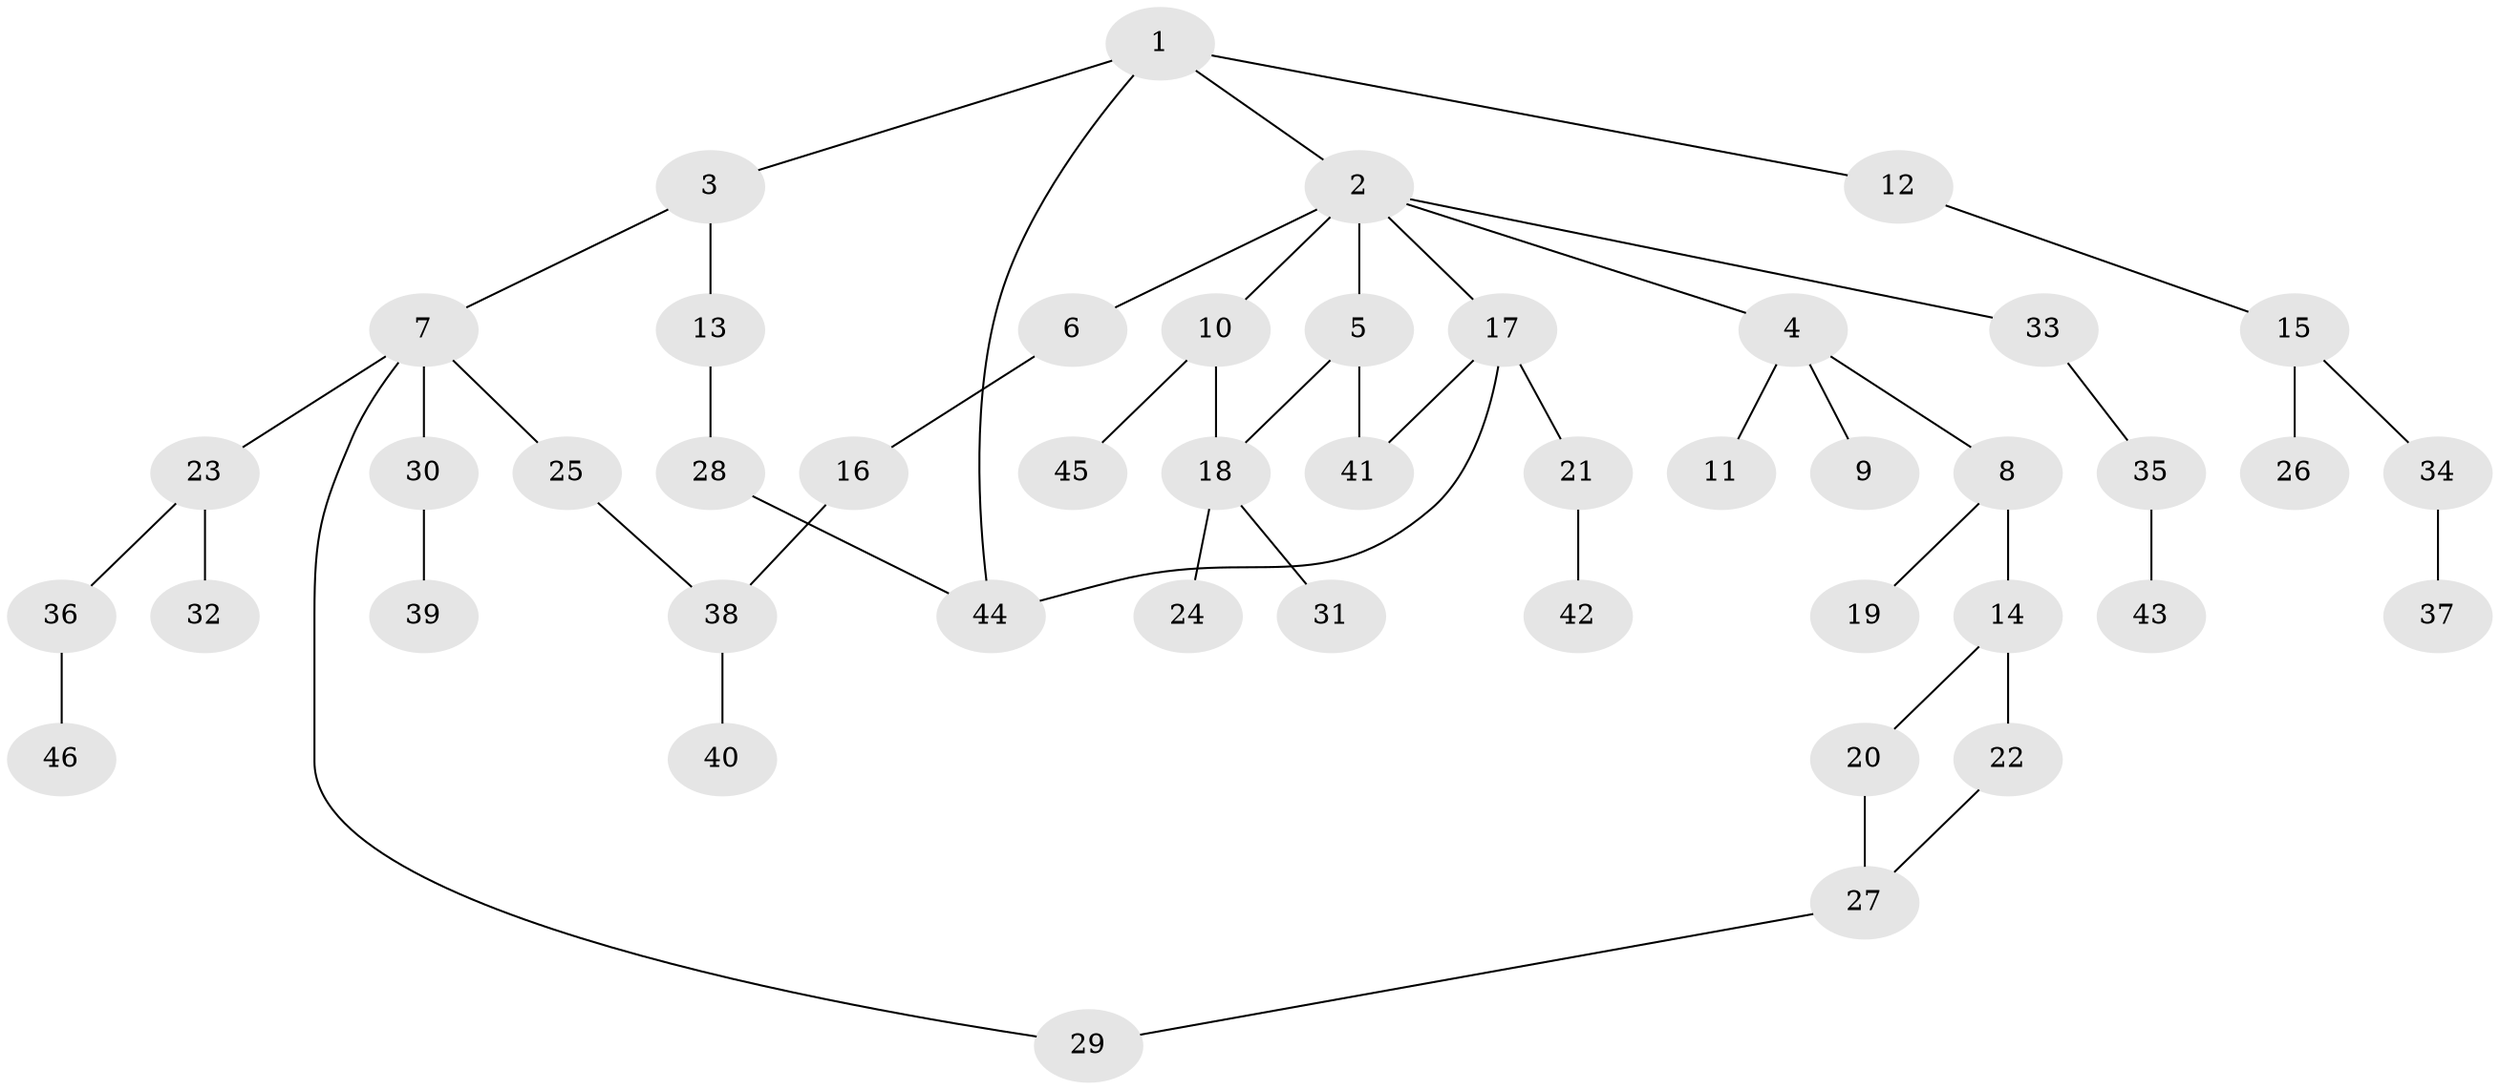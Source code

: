 // original degree distribution, {2: 0.32222222222222224, 3: 0.15555555555555556, 8: 0.011111111111111112, 4: 0.07777777777777778, 6: 0.03333333333333333, 1: 0.3888888888888889, 5: 0.011111111111111112}
// Generated by graph-tools (version 1.1) at 2025/34/03/09/25 02:34:01]
// undirected, 46 vertices, 52 edges
graph export_dot {
graph [start="1"]
  node [color=gray90,style=filled];
  1;
  2;
  3;
  4;
  5;
  6;
  7;
  8;
  9;
  10;
  11;
  12;
  13;
  14;
  15;
  16;
  17;
  18;
  19;
  20;
  21;
  22;
  23;
  24;
  25;
  26;
  27;
  28;
  29;
  30;
  31;
  32;
  33;
  34;
  35;
  36;
  37;
  38;
  39;
  40;
  41;
  42;
  43;
  44;
  45;
  46;
  1 -- 2 [weight=1.0];
  1 -- 3 [weight=1.0];
  1 -- 12 [weight=1.0];
  1 -- 44 [weight=1.0];
  2 -- 4 [weight=1.0];
  2 -- 5 [weight=1.0];
  2 -- 6 [weight=1.0];
  2 -- 10 [weight=1.0];
  2 -- 17 [weight=1.0];
  2 -- 33 [weight=1.0];
  3 -- 7 [weight=1.0];
  3 -- 13 [weight=1.0];
  4 -- 8 [weight=1.0];
  4 -- 9 [weight=1.0];
  4 -- 11 [weight=1.0];
  5 -- 18 [weight=2.0];
  5 -- 41 [weight=1.0];
  6 -- 16 [weight=1.0];
  7 -- 23 [weight=1.0];
  7 -- 25 [weight=1.0];
  7 -- 29 [weight=1.0];
  7 -- 30 [weight=1.0];
  8 -- 14 [weight=1.0];
  8 -- 19 [weight=1.0];
  10 -- 18 [weight=1.0];
  10 -- 45 [weight=1.0];
  12 -- 15 [weight=1.0];
  13 -- 28 [weight=1.0];
  14 -- 20 [weight=1.0];
  14 -- 22 [weight=1.0];
  15 -- 26 [weight=1.0];
  15 -- 34 [weight=1.0];
  16 -- 38 [weight=1.0];
  17 -- 21 [weight=2.0];
  17 -- 41 [weight=1.0];
  17 -- 44 [weight=2.0];
  18 -- 24 [weight=1.0];
  18 -- 31 [weight=1.0];
  20 -- 27 [weight=1.0];
  21 -- 42 [weight=2.0];
  22 -- 27 [weight=1.0];
  23 -- 32 [weight=1.0];
  23 -- 36 [weight=1.0];
  25 -- 38 [weight=1.0];
  27 -- 29 [weight=1.0];
  28 -- 44 [weight=1.0];
  30 -- 39 [weight=1.0];
  33 -- 35 [weight=1.0];
  34 -- 37 [weight=3.0];
  35 -- 43 [weight=1.0];
  36 -- 46 [weight=1.0];
  38 -- 40 [weight=2.0];
}
